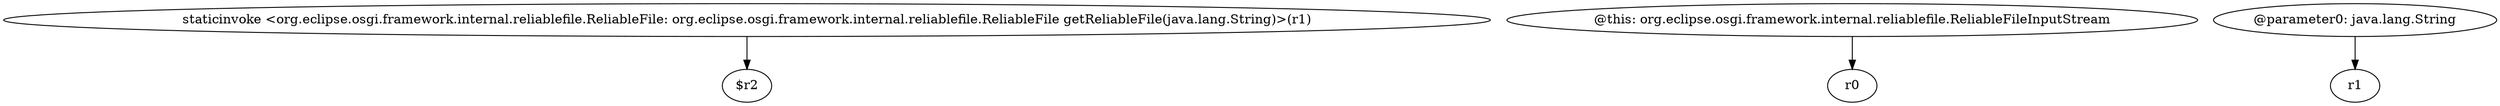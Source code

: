 digraph g {
0[label="staticinvoke <org.eclipse.osgi.framework.internal.reliablefile.ReliableFile: org.eclipse.osgi.framework.internal.reliablefile.ReliableFile getReliableFile(java.lang.String)>(r1)"]
1[label="$r2"]
0->1[label=""]
2[label="@this: org.eclipse.osgi.framework.internal.reliablefile.ReliableFileInputStream"]
3[label="r0"]
2->3[label=""]
4[label="@parameter0: java.lang.String"]
5[label="r1"]
4->5[label=""]
}